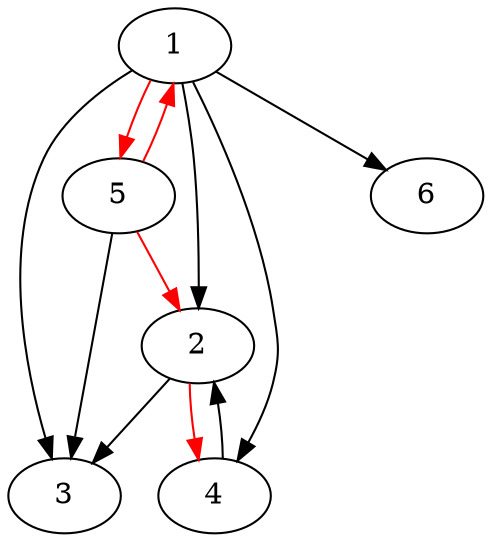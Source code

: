 strict digraph myGraph {
1 -> 2
1 -> 3
2 -> 3
2 -> 4 [color = red]
5 -> 3
5 -> 2 [color = red]
1 -> 6
1 -> 5 [color = red]
1 -> 4
1 -> 2
4 -> 2
5 -> 1 [color = red]
}